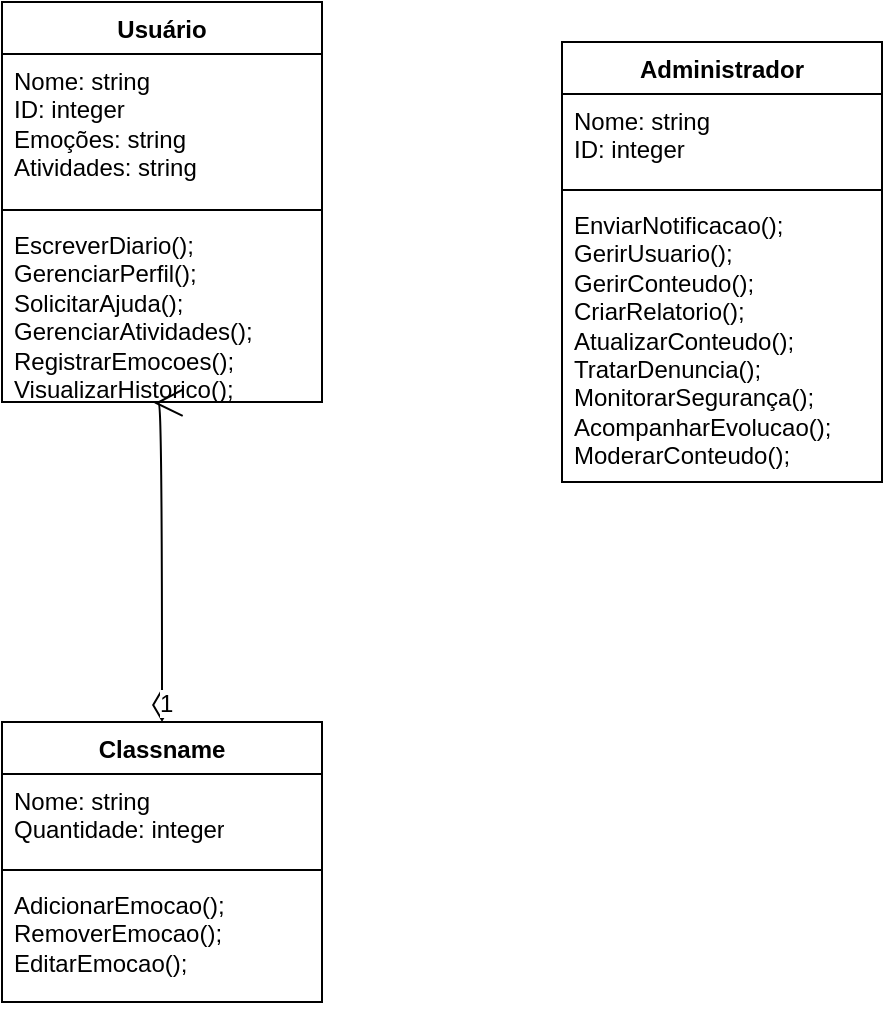 <mxfile version="28.2.8">
  <diagram name="Seite-1" id="3RJKlI2JhsK82Uk0fZ_o">
    <mxGraphModel dx="483" dy="605" grid="1" gridSize="10" guides="1" tooltips="1" connect="1" arrows="1" fold="1" page="1" pageScale="1" pageWidth="827" pageHeight="1169" math="0" shadow="0">
      <root>
        <mxCell id="0" />
        <mxCell id="1" parent="0" />
        <mxCell id="8YRxZeVarsAKo0AMxqle-1" value="Administrador" style="swimlane;fontStyle=1;align=center;verticalAlign=top;childLayout=stackLayout;horizontal=1;startSize=26;horizontalStack=0;resizeParent=1;resizeParentMax=0;resizeLast=0;collapsible=1;marginBottom=0;whiteSpace=wrap;html=1;" vertex="1" parent="1">
          <mxGeometry x="290" y="420" width="160" height="220" as="geometry" />
        </mxCell>
        <mxCell id="8YRxZeVarsAKo0AMxqle-2" value="Nome: string&lt;div&gt;ID: integer&lt;/div&gt;" style="text;strokeColor=none;fillColor=none;align=left;verticalAlign=top;spacingLeft=4;spacingRight=4;overflow=hidden;rotatable=0;points=[[0,0.5],[1,0.5]];portConstraint=eastwest;whiteSpace=wrap;html=1;" vertex="1" parent="8YRxZeVarsAKo0AMxqle-1">
          <mxGeometry y="26" width="160" height="44" as="geometry" />
        </mxCell>
        <mxCell id="8YRxZeVarsAKo0AMxqle-3" value="" style="line;strokeWidth=1;fillColor=none;align=left;verticalAlign=middle;spacingTop=-1;spacingLeft=3;spacingRight=3;rotatable=0;labelPosition=right;points=[];portConstraint=eastwest;strokeColor=inherit;" vertex="1" parent="8YRxZeVarsAKo0AMxqle-1">
          <mxGeometry y="70" width="160" height="8" as="geometry" />
        </mxCell>
        <mxCell id="8YRxZeVarsAKo0AMxqle-4" value="EnviarNotificacao();&lt;div&gt;GerirUsuario();&lt;/div&gt;&lt;div&gt;GerirConteudo();&lt;/div&gt;&lt;div&gt;CriarRelatorio();&lt;/div&gt;&lt;div&gt;AtualizarConteudo();&lt;br&gt;TratarDenuncia();&lt;/div&gt;&lt;div&gt;MonitorarSegurança();&lt;/div&gt;&lt;div&gt;AcompanharEvolucao();&lt;/div&gt;&lt;div&gt;ModerarConteudo();&lt;/div&gt;" style="text;strokeColor=none;fillColor=none;align=left;verticalAlign=top;spacingLeft=4;spacingRight=4;overflow=hidden;rotatable=0;points=[[0,0.5],[1,0.5]];portConstraint=eastwest;whiteSpace=wrap;html=1;" vertex="1" parent="8YRxZeVarsAKo0AMxqle-1">
          <mxGeometry y="78" width="160" height="142" as="geometry" />
        </mxCell>
        <mxCell id="8YRxZeVarsAKo0AMxqle-5" value="Usuário" style="swimlane;fontStyle=1;align=center;verticalAlign=top;childLayout=stackLayout;horizontal=1;startSize=26;horizontalStack=0;resizeParent=1;resizeParentMax=0;resizeLast=0;collapsible=1;marginBottom=0;whiteSpace=wrap;html=1;" vertex="1" parent="1">
          <mxGeometry x="10" y="400" width="160" height="200" as="geometry" />
        </mxCell>
        <mxCell id="8YRxZeVarsAKo0AMxqle-6" value="Nome: string&lt;div&gt;ID: integer&lt;/div&gt;&lt;div&gt;Emoções: string&lt;/div&gt;&lt;div&gt;Atividades: string&lt;/div&gt;" style="text;strokeColor=none;fillColor=none;align=left;verticalAlign=top;spacingLeft=4;spacingRight=4;overflow=hidden;rotatable=0;points=[[0,0.5],[1,0.5]];portConstraint=eastwest;whiteSpace=wrap;html=1;" vertex="1" parent="8YRxZeVarsAKo0AMxqle-5">
          <mxGeometry y="26" width="160" height="74" as="geometry" />
        </mxCell>
        <mxCell id="8YRxZeVarsAKo0AMxqle-7" value="" style="line;strokeWidth=1;fillColor=none;align=left;verticalAlign=middle;spacingTop=-1;spacingLeft=3;spacingRight=3;rotatable=0;labelPosition=right;points=[];portConstraint=eastwest;strokeColor=inherit;" vertex="1" parent="8YRxZeVarsAKo0AMxqle-5">
          <mxGeometry y="100" width="160" height="8" as="geometry" />
        </mxCell>
        <mxCell id="8YRxZeVarsAKo0AMxqle-8" value="EscreverDiario();&lt;div&gt;GerenciarPerfil();&lt;/div&gt;&lt;div&gt;SolicitarAjuda();&lt;br&gt;GerenciarAtividades();&lt;br&gt;RegistrarEmocoes();&lt;/div&gt;&lt;div&gt;VisualizarHistorico();&lt;/div&gt;" style="text;strokeColor=none;fillColor=none;align=left;verticalAlign=top;spacingLeft=4;spacingRight=4;overflow=hidden;rotatable=0;points=[[0,0.5],[1,0.5]];portConstraint=eastwest;whiteSpace=wrap;html=1;" vertex="1" parent="8YRxZeVarsAKo0AMxqle-5">
          <mxGeometry y="108" width="160" height="92" as="geometry" />
        </mxCell>
        <mxCell id="8YRxZeVarsAKo0AMxqle-9" style="edgeStyle=none;curved=1;rounded=0;orthogonalLoop=1;jettySize=auto;html=1;exitX=0.5;exitY=0;exitDx=0;exitDy=0;fontSize=12;startSize=8;endSize=8;" edge="1" parent="1" source="8YRxZeVarsAKo0AMxqle-1" target="8YRxZeVarsAKo0AMxqle-1">
          <mxGeometry relative="1" as="geometry" />
        </mxCell>
        <mxCell id="8YRxZeVarsAKo0AMxqle-20" value="Classname" style="swimlane;fontStyle=1;align=center;verticalAlign=top;childLayout=stackLayout;horizontal=1;startSize=26;horizontalStack=0;resizeParent=1;resizeParentMax=0;resizeLast=0;collapsible=1;marginBottom=0;whiteSpace=wrap;html=1;" vertex="1" parent="1">
          <mxGeometry x="10" y="760" width="160" height="140" as="geometry" />
        </mxCell>
        <mxCell id="8YRxZeVarsAKo0AMxqle-21" value="Nome: string&lt;div&gt;Quantidade: integer&lt;/div&gt;" style="text;strokeColor=none;fillColor=none;align=left;verticalAlign=top;spacingLeft=4;spacingRight=4;overflow=hidden;rotatable=0;points=[[0,0.5],[1,0.5]];portConstraint=eastwest;whiteSpace=wrap;html=1;" vertex="1" parent="8YRxZeVarsAKo0AMxqle-20">
          <mxGeometry y="26" width="160" height="44" as="geometry" />
        </mxCell>
        <mxCell id="8YRxZeVarsAKo0AMxqle-22" value="" style="line;strokeWidth=1;fillColor=none;align=left;verticalAlign=middle;spacingTop=-1;spacingLeft=3;spacingRight=3;rotatable=0;labelPosition=right;points=[];portConstraint=eastwest;strokeColor=inherit;" vertex="1" parent="8YRxZeVarsAKo0AMxqle-20">
          <mxGeometry y="70" width="160" height="8" as="geometry" />
        </mxCell>
        <mxCell id="8YRxZeVarsAKo0AMxqle-23" value="AdicionarEmocao();&lt;div&gt;RemoverEmocao();&lt;/div&gt;&lt;div&gt;EditarEmocao();&lt;/div&gt;&lt;div&gt;&lt;br&gt;&lt;/div&gt;" style="text;strokeColor=none;fillColor=none;align=left;verticalAlign=top;spacingLeft=4;spacingRight=4;overflow=hidden;rotatable=0;points=[[0,0.5],[1,0.5]];portConstraint=eastwest;whiteSpace=wrap;html=1;" vertex="1" parent="8YRxZeVarsAKo0AMxqle-20">
          <mxGeometry y="78" width="160" height="62" as="geometry" />
        </mxCell>
        <mxCell id="8YRxZeVarsAKo0AMxqle-24" value="1" style="endArrow=open;html=1;endSize=12;startArrow=diamondThin;startSize=14;startFill=0;edgeStyle=orthogonalEdgeStyle;align=left;verticalAlign=bottom;rounded=0;fontSize=12;curved=1;exitX=0.5;exitY=0;exitDx=0;exitDy=0;entryX=0.476;entryY=1.007;entryDx=0;entryDy=0;entryPerimeter=0;" edge="1" parent="1" source="8YRxZeVarsAKo0AMxqle-20" target="8YRxZeVarsAKo0AMxqle-8">
          <mxGeometry x="-1" y="3" relative="1" as="geometry">
            <mxPoint x="150" y="610" as="sourcePoint" />
            <mxPoint x="310" y="610" as="targetPoint" />
            <Array as="points">
              <mxPoint x="90" y="601" />
            </Array>
          </mxGeometry>
        </mxCell>
      </root>
    </mxGraphModel>
  </diagram>
</mxfile>
